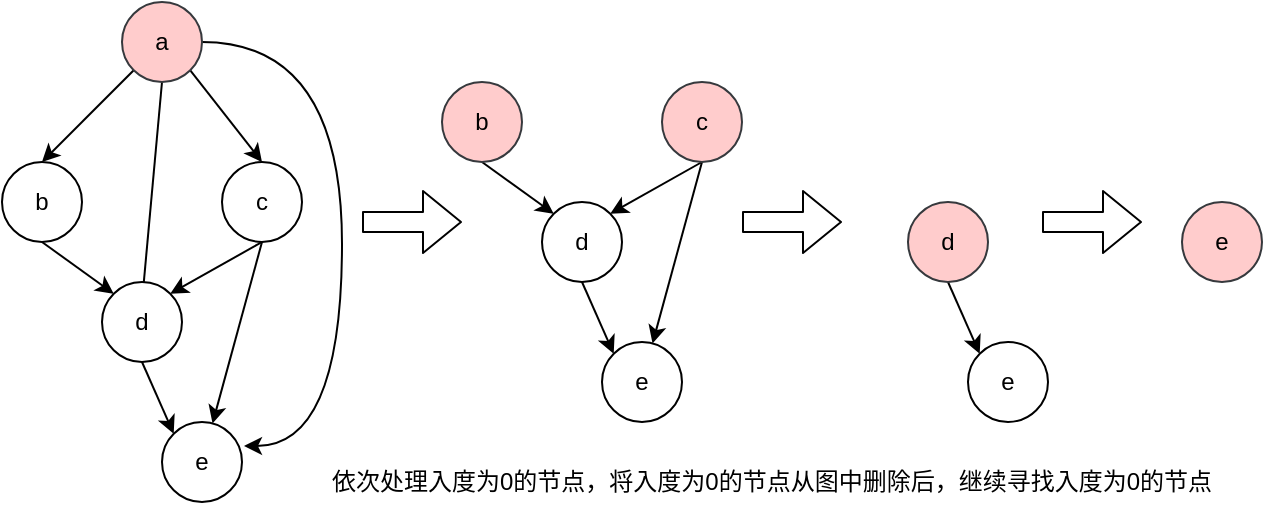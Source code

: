 <mxfile version="14.7.7" type="device"><diagram id="VZJZEYzXRqZQl-FeAtb-" name="Page-1"><mxGraphModel dx="749" dy="501" grid="1" gridSize="10" guides="1" tooltips="1" connect="1" arrows="1" fold="1" page="1" pageScale="1" pageWidth="827" pageHeight="1169" math="0" shadow="0"><root><mxCell id="0"/><mxCell id="1" parent="0"/><mxCell id="7" style="rounded=0;orthogonalLoop=1;jettySize=auto;html=1;exitX=0;exitY=1;exitDx=0;exitDy=0;entryX=0.5;entryY=0;entryDx=0;entryDy=0;" parent="1" source="2" target="3" edge="1"><mxGeometry relative="1" as="geometry"/></mxCell><mxCell id="8" style="edgeStyle=none;rounded=0;orthogonalLoop=1;jettySize=auto;html=1;exitX=1;exitY=1;exitDx=0;exitDy=0;entryX=0.5;entryY=0;entryDx=0;entryDy=0;" parent="1" source="2" target="4" edge="1"><mxGeometry relative="1" as="geometry"/></mxCell><mxCell id="11" style="edgeStyle=none;rounded=0;orthogonalLoop=1;jettySize=auto;html=1;exitX=0.5;exitY=1;exitDx=0;exitDy=0;entryX=0.5;entryY=0.25;entryDx=0;entryDy=0;entryPerimeter=0;" parent="1" source="2" target="5" edge="1"><mxGeometry relative="1" as="geometry"/></mxCell><mxCell id="14" style="edgeStyle=orthogonalEdgeStyle;rounded=0;orthogonalLoop=1;jettySize=auto;html=1;exitX=1;exitY=0.5;exitDx=0;exitDy=0;entryX=1.025;entryY=0.3;entryDx=0;entryDy=0;entryPerimeter=0;curved=1;" parent="1" source="2" target="6" edge="1"><mxGeometry relative="1" as="geometry"><Array as="points"><mxPoint x="180" y="40"/><mxPoint x="180" y="242"/></Array></mxGeometry></mxCell><mxCell id="2" value="a" style="ellipse;whiteSpace=wrap;html=1;aspect=fixed;fillColor=#ffcccc;strokeColor=#36393d;" parent="1" vertex="1"><mxGeometry x="70" y="20" width="40" height="40" as="geometry"/></mxCell><mxCell id="9" style="edgeStyle=none;rounded=0;orthogonalLoop=1;jettySize=auto;html=1;exitX=0.5;exitY=1;exitDx=0;exitDy=0;entryX=0;entryY=0;entryDx=0;entryDy=0;" parent="1" source="3" target="5" edge="1"><mxGeometry relative="1" as="geometry"/></mxCell><mxCell id="3" value="b" style="ellipse;whiteSpace=wrap;html=1;aspect=fixed;" parent="1" vertex="1"><mxGeometry x="10" y="100" width="40" height="40" as="geometry"/></mxCell><mxCell id="10" style="edgeStyle=none;rounded=0;orthogonalLoop=1;jettySize=auto;html=1;exitX=0.5;exitY=1;exitDx=0;exitDy=0;entryX=1;entryY=0;entryDx=0;entryDy=0;" parent="1" source="4" target="5" edge="1"><mxGeometry relative="1" as="geometry"/></mxCell><mxCell id="13" style="edgeStyle=none;rounded=0;orthogonalLoop=1;jettySize=auto;html=1;exitX=0.5;exitY=1;exitDx=0;exitDy=0;" parent="1" source="4" target="6" edge="1"><mxGeometry relative="1" as="geometry"/></mxCell><mxCell id="4" value="c" style="ellipse;whiteSpace=wrap;html=1;aspect=fixed;" parent="1" vertex="1"><mxGeometry x="120" y="100" width="40" height="40" as="geometry"/></mxCell><mxCell id="12" style="edgeStyle=none;rounded=0;orthogonalLoop=1;jettySize=auto;html=1;exitX=0.5;exitY=1;exitDx=0;exitDy=0;entryX=0;entryY=0;entryDx=0;entryDy=0;" parent="1" source="5" target="6" edge="1"><mxGeometry relative="1" as="geometry"/></mxCell><mxCell id="5" value="d" style="ellipse;whiteSpace=wrap;html=1;aspect=fixed;" parent="1" vertex="1"><mxGeometry x="60" y="160" width="40" height="40" as="geometry"/></mxCell><mxCell id="6" value="e" style="ellipse;whiteSpace=wrap;html=1;aspect=fixed;" parent="1" vertex="1"><mxGeometry x="90" y="230" width="40" height="40" as="geometry"/></mxCell><mxCell id="20" style="edgeStyle=none;rounded=0;orthogonalLoop=1;jettySize=auto;html=1;exitX=0.5;exitY=1;exitDx=0;exitDy=0;entryX=0;entryY=0;entryDx=0;entryDy=0;" parent="1" source="21" target="26" edge="1"><mxGeometry relative="1" as="geometry"/></mxCell><mxCell id="21" value="b" style="ellipse;whiteSpace=wrap;html=1;aspect=fixed;fillColor=#ffcccc;strokeColor=#36393d;" parent="1" vertex="1"><mxGeometry x="230" y="60" width="40" height="40" as="geometry"/></mxCell><mxCell id="22" style="edgeStyle=none;rounded=0;orthogonalLoop=1;jettySize=auto;html=1;exitX=0.5;exitY=1;exitDx=0;exitDy=0;entryX=1;entryY=0;entryDx=0;entryDy=0;" parent="1" source="24" target="26" edge="1"><mxGeometry relative="1" as="geometry"/></mxCell><mxCell id="23" style="edgeStyle=none;rounded=0;orthogonalLoop=1;jettySize=auto;html=1;exitX=0.5;exitY=1;exitDx=0;exitDy=0;" parent="1" source="24" target="27" edge="1"><mxGeometry relative="1" as="geometry"/></mxCell><mxCell id="24" value="c" style="ellipse;whiteSpace=wrap;html=1;aspect=fixed;fillColor=#ffcccc;strokeColor=#36393d;" parent="1" vertex="1"><mxGeometry x="340" y="60" width="40" height="40" as="geometry"/></mxCell><mxCell id="25" style="edgeStyle=none;rounded=0;orthogonalLoop=1;jettySize=auto;html=1;exitX=0.5;exitY=1;exitDx=0;exitDy=0;entryX=0;entryY=0;entryDx=0;entryDy=0;" parent="1" source="26" target="27" edge="1"><mxGeometry relative="1" as="geometry"/></mxCell><mxCell id="26" value="d" style="ellipse;whiteSpace=wrap;html=1;aspect=fixed;" parent="1" vertex="1"><mxGeometry x="280" y="120" width="40" height="40" as="geometry"/></mxCell><mxCell id="27" value="e" style="ellipse;whiteSpace=wrap;html=1;aspect=fixed;" parent="1" vertex="1"><mxGeometry x="310" y="190" width="40" height="40" as="geometry"/></mxCell><mxCell id="33" style="edgeStyle=none;rounded=0;orthogonalLoop=1;jettySize=auto;html=1;exitX=0.5;exitY=1;exitDx=0;exitDy=0;entryX=0;entryY=0;entryDx=0;entryDy=0;" parent="1" source="34" target="35" edge="1"><mxGeometry relative="1" as="geometry"/></mxCell><mxCell id="34" value="d" style="ellipse;whiteSpace=wrap;html=1;aspect=fixed;fillColor=#ffcccc;strokeColor=#36393d;" parent="1" vertex="1"><mxGeometry x="463" y="120" width="40" height="40" as="geometry"/></mxCell><mxCell id="35" value="e" style="ellipse;whiteSpace=wrap;html=1;aspect=fixed;" parent="1" vertex="1"><mxGeometry x="493" y="190" width="40" height="40" as="geometry"/></mxCell><mxCell id="36" value="e" style="ellipse;whiteSpace=wrap;html=1;aspect=fixed;fillColor=#ffcccc;strokeColor=#36393d;" parent="1" vertex="1"><mxGeometry x="600" y="120" width="40" height="40" as="geometry"/></mxCell><mxCell id="37" value="" style="shape=flexArrow;endArrow=classic;html=1;" parent="1" edge="1"><mxGeometry width="50" height="50" relative="1" as="geometry"><mxPoint x="190" y="130" as="sourcePoint"/><mxPoint x="240" y="130" as="targetPoint"/></mxGeometry></mxCell><mxCell id="38" value="" style="shape=flexArrow;endArrow=classic;html=1;" parent="1" edge="1"><mxGeometry width="50" height="50" relative="1" as="geometry"><mxPoint x="380" y="130" as="sourcePoint"/><mxPoint x="430" y="130" as="targetPoint"/></mxGeometry></mxCell><mxCell id="39" value="" style="shape=flexArrow;endArrow=classic;html=1;" parent="1" edge="1"><mxGeometry width="50" height="50" relative="1" as="geometry"><mxPoint x="530" y="130" as="sourcePoint"/><mxPoint x="580" y="130" as="targetPoint"/></mxGeometry></mxCell><mxCell id="KfhVDMXmNEPlTahTQzBv-39" value="依次处理入度为0的节点，将入度为0的节点从图中删除后，继续寻找入度为0的节点" style="text;html=1;strokeColor=none;fillColor=none;align=center;verticalAlign=middle;whiteSpace=wrap;rounded=0;" vertex="1" parent="1"><mxGeometry x="170" y="250" width="450" height="20" as="geometry"/></mxCell></root></mxGraphModel></diagram></mxfile>